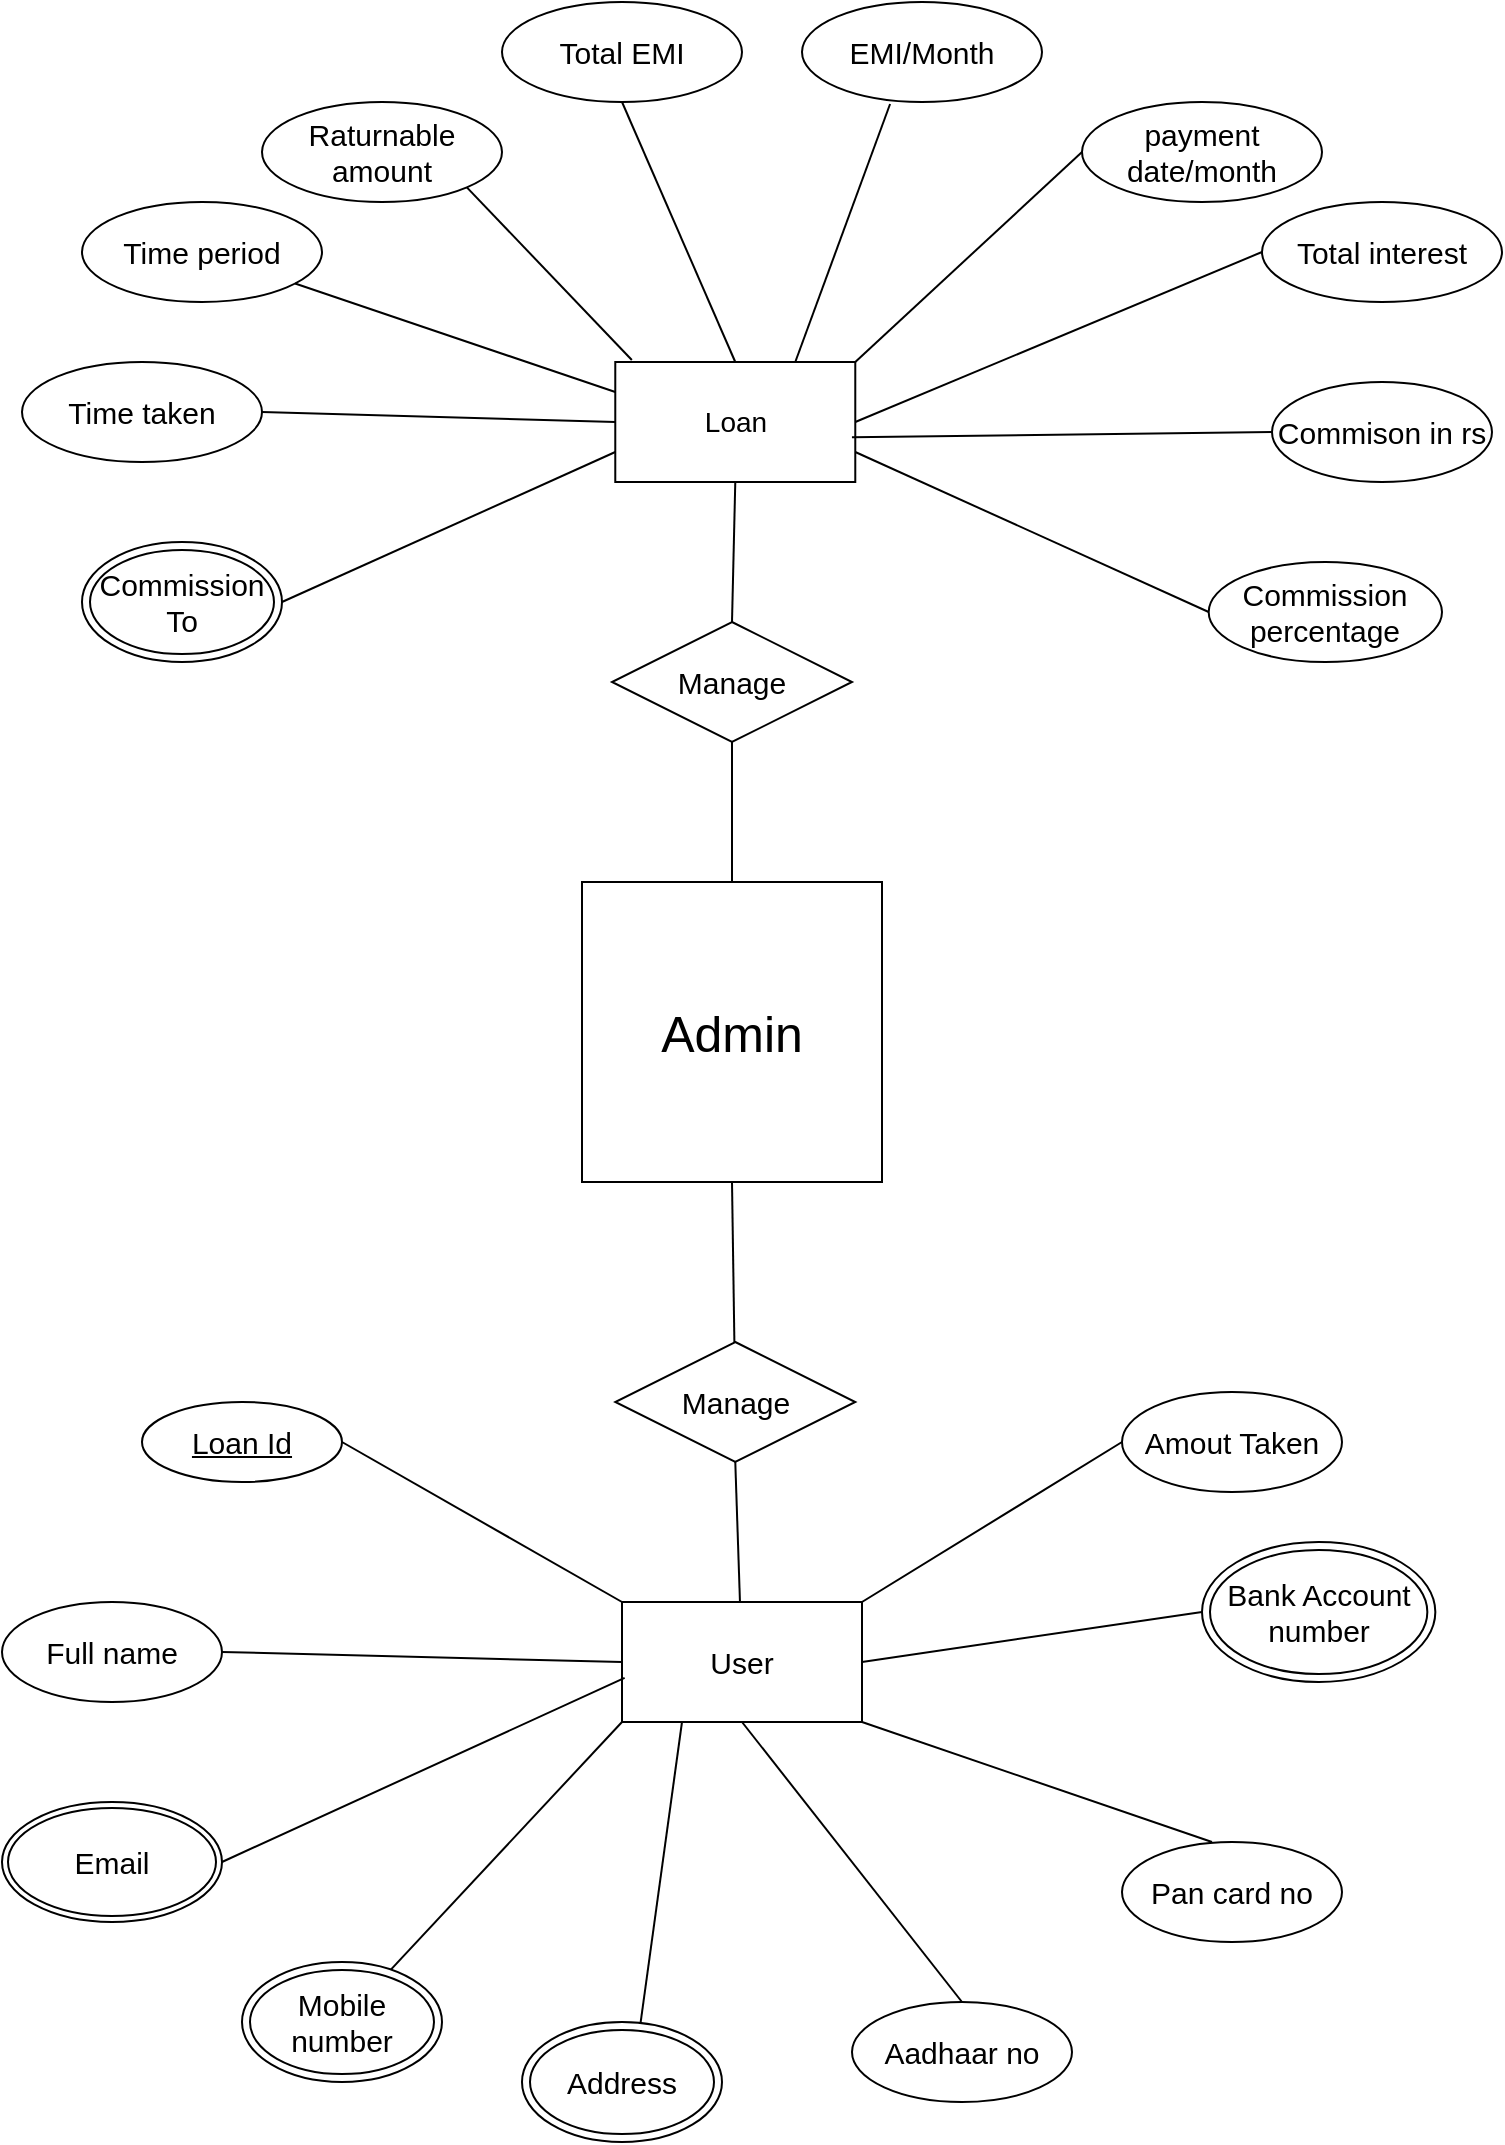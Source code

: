 <mxfile version="20.3.0" type="device"><diagram id="Yeyp4bYApBOF8YUd4klw" name="Page-1"><mxGraphModel dx="782" dy="1631" grid="1" gridSize="10" guides="1" tooltips="1" connect="1" arrows="1" fold="1" page="1" pageScale="1" pageWidth="850" pageHeight="1100" math="0" shadow="0"><root><mxCell id="0"/><mxCell id="1" parent="0"/><mxCell id="j0fmLMRPRFX_gL6jugPW-2" value="Admin" style="whiteSpace=wrap;html=1;aspect=fixed;fontSize=25;" parent="1" vertex="1"><mxGeometry x="330" y="220" width="150" height="150" as="geometry"/></mxCell><mxCell id="j0fmLMRPRFX_gL6jugPW-4" value="Loan" style="rounded=0;whiteSpace=wrap;html=1;fontSize=14;" parent="1" vertex="1"><mxGeometry x="346.64" y="-40" width="120" height="60" as="geometry"/></mxCell><mxCell id="j0fmLMRPRFX_gL6jugPW-5" value="User&lt;font style=&quot;font-size: 15px;&quot;&gt;&lt;br style=&quot;font-size: 15px;&quot;&gt;&lt;/font&gt;" style="rounded=0;whiteSpace=wrap;html=1;fontSize=15;" parent="1" vertex="1"><mxGeometry x="350" y="580" width="120" height="60" as="geometry"/></mxCell><mxCell id="j0fmLMRPRFX_gL6jugPW-6" value="" style="endArrow=none;html=1;entryX=0.5;entryY=1;entryDx=0;entryDy=0;exitX=0.5;exitY=0;exitDx=0;exitDy=0;" parent="1" source="cJxoEeIZO6PlX0RT_dms-3" target="j0fmLMRPRFX_gL6jugPW-4" edge="1"><mxGeometry width="50" height="50" relative="1" as="geometry"><mxPoint x="460" y="220" as="sourcePoint"/><mxPoint x="510" y="170" as="targetPoint"/></mxGeometry></mxCell><mxCell id="j0fmLMRPRFX_gL6jugPW-7" value="" style="endArrow=none;html=1;entryX=0.5;entryY=1;entryDx=0;entryDy=0;" parent="1" source="cJxoEeIZO6PlX0RT_dms-2" target="j0fmLMRPRFX_gL6jugPW-2" edge="1"><mxGeometry width="50" height="50" relative="1" as="geometry"><mxPoint x="260" y="400" as="sourcePoint"/><mxPoint x="310" y="350" as="targetPoint"/></mxGeometry></mxCell><mxCell id="j0fmLMRPRFX_gL6jugPW-21" value="Full name" style="ellipse;whiteSpace=wrap;html=1;fontSize=15;" parent="1" vertex="1"><mxGeometry x="40" y="580" width="110" height="50" as="geometry"/></mxCell><mxCell id="j0fmLMRPRFX_gL6jugPW-27" value="Amout Taken" style="ellipse;whiteSpace=wrap;html=1;fontSize=15;" parent="1" vertex="1"><mxGeometry x="600" y="475" width="110" height="50" as="geometry"/></mxCell><mxCell id="j0fmLMRPRFX_gL6jugPW-29" value="Commison in rs" style="ellipse;whiteSpace=wrap;html=1;fontSize=15;" parent="1" vertex="1"><mxGeometry x="675" y="-30" width="110" height="50" as="geometry"/></mxCell><mxCell id="j0fmLMRPRFX_gL6jugPW-30" value="Commission percentage" style="ellipse;whiteSpace=wrap;html=1;fontSize=15;" parent="1" vertex="1"><mxGeometry x="643.34" y="60" width="116.66" height="50" as="geometry"/></mxCell><mxCell id="j0fmLMRPRFX_gL6jugPW-31" value="Aadhaar no" style="ellipse;whiteSpace=wrap;html=1;fontSize=15;" parent="1" vertex="1"><mxGeometry x="465" y="780" width="110" height="50" as="geometry"/></mxCell><mxCell id="j0fmLMRPRFX_gL6jugPW-32" value="Pan card no" style="ellipse;whiteSpace=wrap;html=1;fontSize=15;" parent="1" vertex="1"><mxGeometry x="600" y="700" width="110" height="50" as="geometry"/></mxCell><mxCell id="j0fmLMRPRFX_gL6jugPW-33" value="" style="endArrow=none;html=1;fontSize=15;entryX=0;entryY=0;entryDx=0;entryDy=0;exitX=1;exitY=0.5;exitDx=0;exitDy=0;" parent="1" source="cJxoEeIZO6PlX0RT_dms-1" target="j0fmLMRPRFX_gL6jugPW-5" edge="1"><mxGeometry width="50" height="50" relative="1" as="geometry"><mxPoint x="220" y="515" as="sourcePoint"/><mxPoint x="380" y="490" as="targetPoint"/></mxGeometry></mxCell><mxCell id="j0fmLMRPRFX_gL6jugPW-34" value="" style="endArrow=none;html=1;fontSize=15;entryX=0;entryY=1;entryDx=0;entryDy=0;" parent="1" source="j0fmLMRPRFX_gL6jugPW-44" target="j0fmLMRPRFX_gL6jugPW-5" edge="1"><mxGeometry width="50" height="50" relative="1" as="geometry"><mxPoint x="208.363" y="632.368" as="sourcePoint"/><mxPoint x="345" y="500" as="targetPoint"/></mxGeometry></mxCell><mxCell id="j0fmLMRPRFX_gL6jugPW-35" value="" style="endArrow=none;html=1;fontSize=15;entryX=0.25;entryY=1;entryDx=0;entryDy=0;exitX=0.593;exitY=0.006;exitDx=0;exitDy=0;exitPerimeter=0;" parent="1" source="j0fmLMRPRFX_gL6jugPW-45" target="j0fmLMRPRFX_gL6jugPW-5" edge="1"><mxGeometry width="50" height="50" relative="1" as="geometry"><mxPoint x="266.68" y="713" as="sourcePoint"/><mxPoint x="355" y="500" as="targetPoint"/></mxGeometry></mxCell><mxCell id="j0fmLMRPRFX_gL6jugPW-36" value="" style="endArrow=none;html=1;fontSize=15;exitX=0.5;exitY=0;exitDx=0;exitDy=0;entryX=0.5;entryY=1;entryDx=0;entryDy=0;" parent="1" source="j0fmLMRPRFX_gL6jugPW-31" target="j0fmLMRPRFX_gL6jugPW-5" edge="1"><mxGeometry width="50" height="50" relative="1" as="geometry"><mxPoint x="270" y="535" as="sourcePoint"/><mxPoint x="390" y="560" as="targetPoint"/></mxGeometry></mxCell><mxCell id="j0fmLMRPRFX_gL6jugPW-37" value="" style="endArrow=none;html=1;fontSize=15;entryX=1;entryY=1;entryDx=0;entryDy=0;exitX=0.409;exitY=0;exitDx=0;exitDy=0;exitPerimeter=0;" parent="1" source="j0fmLMRPRFX_gL6jugPW-32" target="j0fmLMRPRFX_gL6jugPW-5" edge="1"><mxGeometry width="50" height="50" relative="1" as="geometry"><mxPoint x="290" y="535" as="sourcePoint"/><mxPoint x="385" y="500" as="targetPoint"/></mxGeometry></mxCell><mxCell id="j0fmLMRPRFX_gL6jugPW-38" value="" style="endArrow=none;html=1;fontSize=15;entryX=1;entryY=0.5;entryDx=0;entryDy=0;exitX=0;exitY=0.5;exitDx=0;exitDy=0;" parent="1" source="j0fmLMRPRFX_gL6jugPW-46" target="j0fmLMRPRFX_gL6jugPW-5" edge="1"><mxGeometry width="50" height="50" relative="1" as="geometry"><mxPoint x="526.64" y="743" as="sourcePoint"/><mxPoint x="405" y="500" as="targetPoint"/></mxGeometry></mxCell><mxCell id="j0fmLMRPRFX_gL6jugPW-39" value="" style="endArrow=none;html=1;fontSize=15;entryX=1;entryY=0;entryDx=0;entryDy=0;exitX=0;exitY=0.5;exitDx=0;exitDy=0;" parent="1" source="j0fmLMRPRFX_gL6jugPW-27" target="j0fmLMRPRFX_gL6jugPW-5" edge="1"><mxGeometry width="50" height="50" relative="1" as="geometry"><mxPoint x="330" y="535" as="sourcePoint"/><mxPoint x="425" y="500" as="targetPoint"/></mxGeometry></mxCell><mxCell id="j0fmLMRPRFX_gL6jugPW-40" value="" style="endArrow=none;html=1;fontSize=15;exitX=1;exitY=0.5;exitDx=0;exitDy=0;entryX=0;entryY=0.75;entryDx=0;entryDy=0;" parent="1" source="j0fmLMRPRFX_gL6jugPW-72" target="j0fmLMRPRFX_gL6jugPW-4" edge="1"><mxGeometry width="50" height="50" relative="1" as="geometry"><mxPoint x="599.14" y="243" as="sourcePoint"/><mxPoint x="350" y="140" as="targetPoint"/></mxGeometry></mxCell><mxCell id="j0fmLMRPRFX_gL6jugPW-41" value="" style="endArrow=none;html=1;fontSize=15;entryX=1;entryY=0.75;entryDx=0;entryDy=0;exitX=0;exitY=0.5;exitDx=0;exitDy=0;" parent="1" source="j0fmLMRPRFX_gL6jugPW-30" target="j0fmLMRPRFX_gL6jugPW-4" edge="1"><mxGeometry width="50" height="50" relative="1" as="geometry"><mxPoint x="580" y="160" as="sourcePoint"/><mxPoint x="465" y="500" as="targetPoint"/><Array as="points"/></mxGeometry></mxCell><mxCell id="j0fmLMRPRFX_gL6jugPW-42" value="" style="endArrow=none;html=1;fontSize=15;entryX=0.986;entryY=0.628;entryDx=0;entryDy=0;exitX=0;exitY=0.5;exitDx=0;exitDy=0;entryPerimeter=0;" parent="1" source="j0fmLMRPRFX_gL6jugPW-29" target="j0fmLMRPRFX_gL6jugPW-4" edge="1"><mxGeometry width="50" height="50" relative="1" as="geometry"><mxPoint x="340" y="595" as="sourcePoint"/><mxPoint x="435" y="560" as="targetPoint"/></mxGeometry></mxCell><mxCell id="j0fmLMRPRFX_gL6jugPW-43" value="" style="endArrow=none;html=1;fontSize=15;entryX=0;entryY=0.5;entryDx=0;entryDy=0;exitX=1;exitY=0.5;exitDx=0;exitDy=0;exitPerimeter=0;" parent="1" source="j0fmLMRPRFX_gL6jugPW-21" target="j0fmLMRPRFX_gL6jugPW-5" edge="1"><mxGeometry width="50" height="50" relative="1" as="geometry"><mxPoint x="220" y="600" as="sourcePoint"/><mxPoint x="270" y="550" as="targetPoint"/></mxGeometry></mxCell><mxCell id="j0fmLMRPRFX_gL6jugPW-44" value="Mobile number" style="ellipse;shape=doubleEllipse;whiteSpace=wrap;html=1;fontSize=15;" parent="1" vertex="1"><mxGeometry x="160" y="760" width="100" height="60" as="geometry"/></mxCell><mxCell id="j0fmLMRPRFX_gL6jugPW-45" value="Address" style="ellipse;shape=doubleEllipse;whiteSpace=wrap;html=1;fontSize=15;" parent="1" vertex="1"><mxGeometry x="300" y="790" width="100" height="60" as="geometry"/></mxCell><mxCell id="j0fmLMRPRFX_gL6jugPW-46" value="Bank Account number" style="ellipse;shape=doubleEllipse;whiteSpace=wrap;html=1;fontSize=15;" parent="1" vertex="1"><mxGeometry x="640" y="550" width="116.67" height="70" as="geometry"/></mxCell><mxCell id="j0fmLMRPRFX_gL6jugPW-53" value="Time taken" style="ellipse;whiteSpace=wrap;html=1;fontSize=15;" parent="1" vertex="1"><mxGeometry x="50" y="-40" width="120" height="50" as="geometry"/></mxCell><mxCell id="j0fmLMRPRFX_gL6jugPW-54" value="Time period" style="ellipse;whiteSpace=wrap;html=1;fontSize=15;" parent="1" vertex="1"><mxGeometry x="80" y="-120" width="120" height="50" as="geometry"/></mxCell><mxCell id="j0fmLMRPRFX_gL6jugPW-55" value="Raturnable amount" style="ellipse;whiteSpace=wrap;html=1;fontSize=15;" parent="1" vertex="1"><mxGeometry x="170" y="-170" width="120" height="50" as="geometry"/></mxCell><mxCell id="j0fmLMRPRFX_gL6jugPW-58" value="EMI/Month" style="ellipse;whiteSpace=wrap;html=1;fontSize=15;" parent="1" vertex="1"><mxGeometry x="440" y="-220" width="120" height="50" as="geometry"/></mxCell><mxCell id="j0fmLMRPRFX_gL6jugPW-59" value="payment date/month" style="ellipse;whiteSpace=wrap;html=1;fontSize=15;" parent="1" vertex="1"><mxGeometry x="580" y="-170" width="120" height="50" as="geometry"/></mxCell><mxCell id="j0fmLMRPRFX_gL6jugPW-60" value="Total interest" style="ellipse;whiteSpace=wrap;html=1;fontSize=15;" parent="1" vertex="1"><mxGeometry x="670" y="-120" width="120" height="50" as="geometry"/></mxCell><mxCell id="j0fmLMRPRFX_gL6jugPW-62" value="Total EMI" style="ellipse;whiteSpace=wrap;html=1;fontSize=15;" parent="1" vertex="1"><mxGeometry x="290" y="-220" width="120" height="50" as="geometry"/></mxCell><mxCell id="j0fmLMRPRFX_gL6jugPW-63" value="" style="endArrow=none;html=1;fontSize=15;entryX=0.5;entryY=0;entryDx=0;entryDy=0;exitX=0.5;exitY=1;exitDx=0;exitDy=0;" parent="1" source="j0fmLMRPRFX_gL6jugPW-62" target="j0fmLMRPRFX_gL6jugPW-4" edge="1"><mxGeometry width="50" height="50" relative="1" as="geometry"><mxPoint x="390" y="-200" as="sourcePoint"/><mxPoint x="450" y="100" as="targetPoint"/></mxGeometry></mxCell><mxCell id="j0fmLMRPRFX_gL6jugPW-64" value="" style="endArrow=none;html=1;fontSize=15;entryX=0;entryY=0.5;entryDx=0;entryDy=0;exitX=1;exitY=0.5;exitDx=0;exitDy=0;" parent="1" source="j0fmLMRPRFX_gL6jugPW-4" target="j0fmLMRPRFX_gL6jugPW-60" edge="1"><mxGeometry width="50" height="50" relative="1" as="geometry"><mxPoint x="460" y="170" as="sourcePoint"/><mxPoint x="510" y="120" as="targetPoint"/></mxGeometry></mxCell><mxCell id="j0fmLMRPRFX_gL6jugPW-65" value="" style="endArrow=none;html=1;fontSize=15;entryX=0;entryY=0.5;entryDx=0;entryDy=0;exitX=1;exitY=0.5;exitDx=0;exitDy=0;" parent="1" source="j0fmLMRPRFX_gL6jugPW-53" target="j0fmLMRPRFX_gL6jugPW-4" edge="1"><mxGeometry width="50" height="50" relative="1" as="geometry"><mxPoint x="290" y="131" as="sourcePoint"/><mxPoint x="340" y="110" as="targetPoint"/></mxGeometry></mxCell><mxCell id="j0fmLMRPRFX_gL6jugPW-66" value="" style="endArrow=none;html=1;fontSize=15;entryX=0;entryY=0.5;entryDx=0;entryDy=0;exitX=1;exitY=0;exitDx=0;exitDy=0;" parent="1" source="j0fmLMRPRFX_gL6jugPW-4" target="j0fmLMRPRFX_gL6jugPW-59" edge="1"><mxGeometry width="50" height="50" relative="1" as="geometry"><mxPoint x="440" y="100" as="sourcePoint"/><mxPoint x="490" y="40" as="targetPoint"/></mxGeometry></mxCell><mxCell id="j0fmLMRPRFX_gL6jugPW-67" value="" style="endArrow=none;html=1;fontSize=15;entryX=0;entryY=0.25;entryDx=0;entryDy=0;" parent="1" source="j0fmLMRPRFX_gL6jugPW-54" target="j0fmLMRPRFX_gL6jugPW-4" edge="1"><mxGeometry width="50" height="50" relative="1" as="geometry"><mxPoint x="250" y="60" as="sourcePoint"/><mxPoint x="300" y="10" as="targetPoint"/></mxGeometry></mxCell><mxCell id="j0fmLMRPRFX_gL6jugPW-68" value="" style="endArrow=none;html=1;fontSize=15;entryX=1;entryY=1;entryDx=0;entryDy=0;exitX=0.069;exitY=-0.017;exitDx=0;exitDy=0;exitPerimeter=0;" parent="1" source="j0fmLMRPRFX_gL6jugPW-4" target="j0fmLMRPRFX_gL6jugPW-55" edge="1"><mxGeometry width="50" height="50" relative="1" as="geometry"><mxPoint x="350" y="110" as="sourcePoint"/><mxPoint x="400" y="60" as="targetPoint"/></mxGeometry></mxCell><mxCell id="j0fmLMRPRFX_gL6jugPW-70" value="" style="endArrow=none;html=1;fontSize=15;entryX=0.367;entryY=1.02;entryDx=0;entryDy=0;entryPerimeter=0;exitX=0.75;exitY=0;exitDx=0;exitDy=0;" parent="1" source="j0fmLMRPRFX_gL6jugPW-4" target="j0fmLMRPRFX_gL6jugPW-58" edge="1"><mxGeometry width="50" height="50" relative="1" as="geometry"><mxPoint x="430" y="100" as="sourcePoint"/><mxPoint x="513" y="-60" as="targetPoint"/></mxGeometry></mxCell><mxCell id="j0fmLMRPRFX_gL6jugPW-72" value="Commission To" style="ellipse;shape=doubleEllipse;whiteSpace=wrap;html=1;fontSize=15;" parent="1" vertex="1"><mxGeometry x="80" y="50" width="100" height="60" as="geometry"/></mxCell><mxCell id="cJxoEeIZO6PlX0RT_dms-1" value="Loan Id" style="ellipse;whiteSpace=wrap;html=1;align=center;fontStyle=4;fontSize=15;" parent="1" vertex="1"><mxGeometry x="110" y="480" width="100" height="40" as="geometry"/></mxCell><mxCell id="cJxoEeIZO6PlX0RT_dms-3" value="Manage" style="shape=rhombus;perimeter=rhombusPerimeter;whiteSpace=wrap;html=1;align=center;fontSize=15;" parent="1" vertex="1"><mxGeometry x="345" y="90" width="120" height="60" as="geometry"/></mxCell><mxCell id="cJxoEeIZO6PlX0RT_dms-4" value="" style="endArrow=none;html=1;entryX=0.5;entryY=1;entryDx=0;entryDy=0;exitX=0.5;exitY=0;exitDx=0;exitDy=0;" parent="1" source="j0fmLMRPRFX_gL6jugPW-2" target="cJxoEeIZO6PlX0RT_dms-3" edge="1"><mxGeometry width="50" height="50" relative="1" as="geometry"><mxPoint x="405" y="220" as="sourcePoint"/><mxPoint x="406.64" y="20" as="targetPoint"/></mxGeometry></mxCell><mxCell id="cJxoEeIZO6PlX0RT_dms-2" value="Manage" style="shape=rhombus;perimeter=rhombusPerimeter;whiteSpace=wrap;html=1;align=center;fontSize=15;" parent="1" vertex="1"><mxGeometry x="346.64" y="450" width="120" height="60" as="geometry"/></mxCell><mxCell id="cJxoEeIZO6PlX0RT_dms-5" value="" style="endArrow=none;html=1;entryX=0.5;entryY=1;entryDx=0;entryDy=0;" parent="1" source="j0fmLMRPRFX_gL6jugPW-5" target="cJxoEeIZO6PlX0RT_dms-2" edge="1"><mxGeometry width="50" height="50" relative="1" as="geometry"><mxPoint x="409.375" y="580" as="sourcePoint"/><mxPoint x="405" y="370" as="targetPoint"/></mxGeometry></mxCell><mxCell id="CLBX4T3-dpqoLXGvZOzq-1" value="Email" style="ellipse;shape=doubleEllipse;margin=3;whiteSpace=wrap;html=1;align=center;fontSize=15;" vertex="1" parent="1"><mxGeometry x="40" y="680" width="110" height="60" as="geometry"/></mxCell><mxCell id="CLBX4T3-dpqoLXGvZOzq-2" value="" style="endArrow=none;html=1;rounded=0;exitX=1;exitY=0.5;exitDx=0;exitDy=0;entryX=0.011;entryY=0.633;entryDx=0;entryDy=0;entryPerimeter=0;" edge="1" parent="1" source="CLBX4T3-dpqoLXGvZOzq-1" target="j0fmLMRPRFX_gL6jugPW-5"><mxGeometry relative="1" as="geometry"><mxPoint x="160" y="650" as="sourcePoint"/><mxPoint x="320" y="650" as="targetPoint"/></mxGeometry></mxCell></root></mxGraphModel></diagram></mxfile>